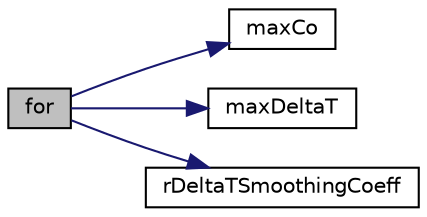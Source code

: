 digraph "for"
{
  bgcolor="transparent";
  edge [fontname="Helvetica",fontsize="10",labelfontname="Helvetica",labelfontsize="10"];
  node [fontname="Helvetica",fontsize="10",shape=record];
  rankdir="LR";
  Node1 [label="for",height=0.2,width=0.4,color="black", fillcolor="grey75", style="filled", fontcolor="black"];
  Node1 -> Node2 [color="midnightblue",fontsize="10",style="solid",fontname="Helvetica"];
  Node2 [label="maxCo",height=0.2,width=0.4,color="black",URL="$a00516.html#a264b38a3a95d5704c2b3488251919fa3"];
  Node1 -> Node3 [color="midnightblue",fontsize="10",style="solid",fontname="Helvetica"];
  Node3 [label="maxDeltaT",height=0.2,width=0.4,color="black",URL="$a00516.html#a1aada085edc1cf94f00a3b9ada46e58a"];
  Node1 -> Node4 [color="midnightblue",fontsize="10",style="solid",fontname="Helvetica"];
  Node4 [label="rDeltaTSmoothingCoeff",height=0.2,width=0.4,color="black",URL="$a00516.html#ae107aec848899790f5df3e9104271144"];
}
